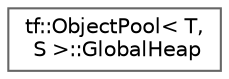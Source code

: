 digraph "类继承关系图"
{
 // LATEX_PDF_SIZE
  bgcolor="transparent";
  edge [fontname=Helvetica,fontsize=10,labelfontname=Helvetica,labelfontsize=10];
  node [fontname=Helvetica,fontsize=10,shape=box,height=0.2,width=0.4];
  rankdir="LR";
  Node0 [id="Node000000",label="tf::ObjectPool\< T,\l S \>::GlobalHeap",height=0.2,width=0.4,color="grey40", fillcolor="white", style="filled",URL="$structtf_1_1_object_pool_1_1_global_heap.html",tooltip=" "];
}
